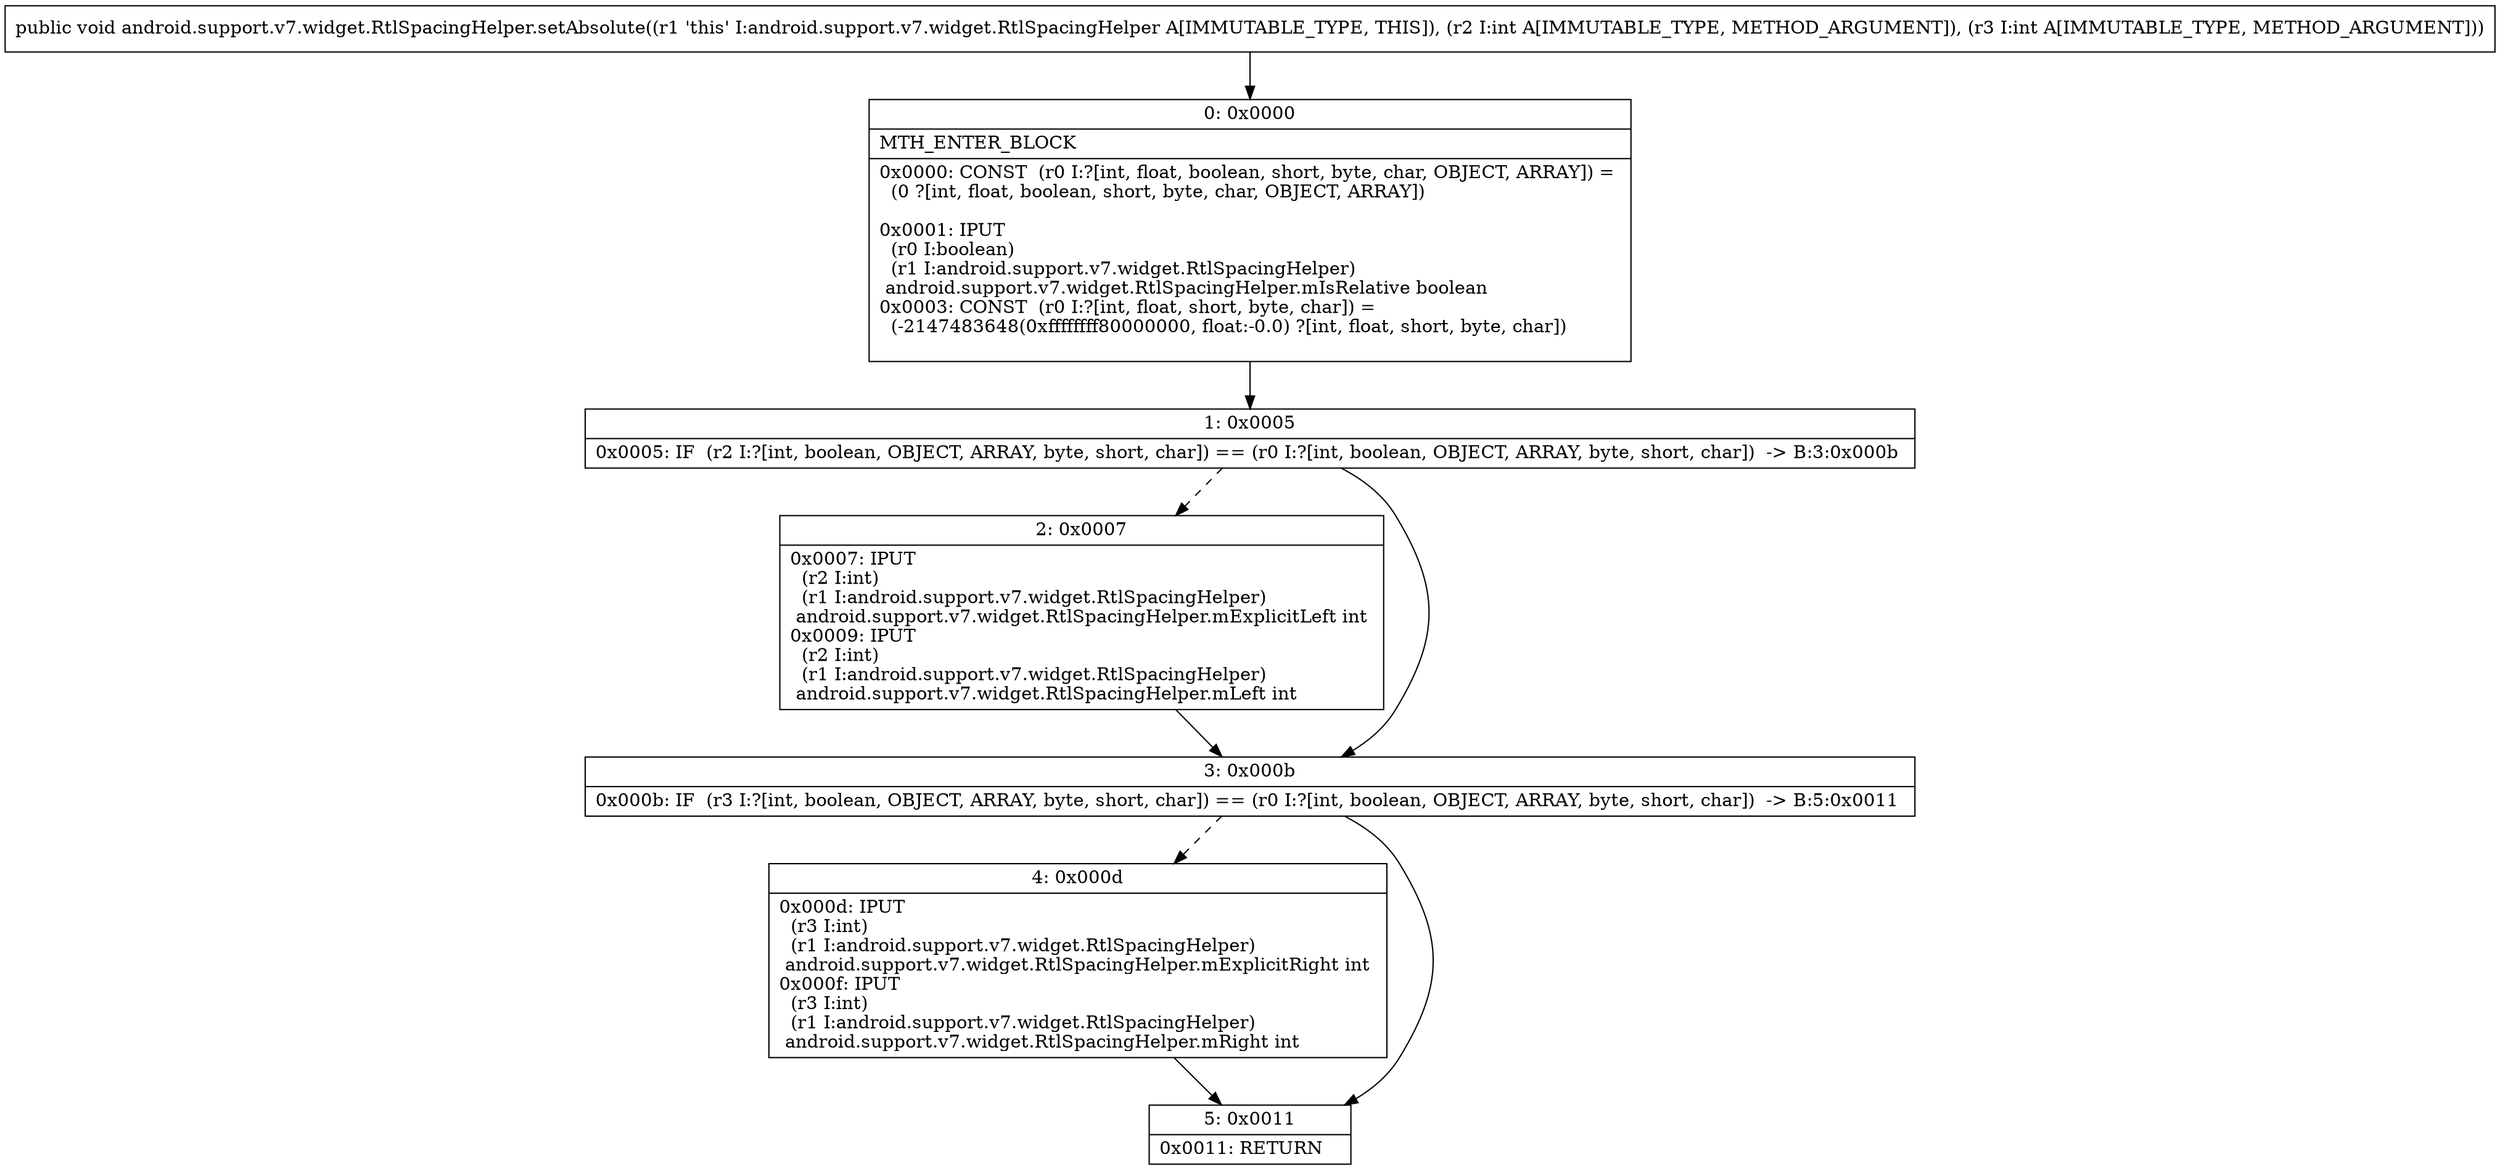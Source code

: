 digraph "CFG forandroid.support.v7.widget.RtlSpacingHelper.setAbsolute(II)V" {
Node_0 [shape=record,label="{0\:\ 0x0000|MTH_ENTER_BLOCK\l|0x0000: CONST  (r0 I:?[int, float, boolean, short, byte, char, OBJECT, ARRAY]) = \l  (0 ?[int, float, boolean, short, byte, char, OBJECT, ARRAY])\l \l0x0001: IPUT  \l  (r0 I:boolean)\l  (r1 I:android.support.v7.widget.RtlSpacingHelper)\l android.support.v7.widget.RtlSpacingHelper.mIsRelative boolean \l0x0003: CONST  (r0 I:?[int, float, short, byte, char]) = \l  (\-2147483648(0xffffffff80000000, float:\-0.0) ?[int, float, short, byte, char])\l \l}"];
Node_1 [shape=record,label="{1\:\ 0x0005|0x0005: IF  (r2 I:?[int, boolean, OBJECT, ARRAY, byte, short, char]) == (r0 I:?[int, boolean, OBJECT, ARRAY, byte, short, char])  \-\> B:3:0x000b \l}"];
Node_2 [shape=record,label="{2\:\ 0x0007|0x0007: IPUT  \l  (r2 I:int)\l  (r1 I:android.support.v7.widget.RtlSpacingHelper)\l android.support.v7.widget.RtlSpacingHelper.mExplicitLeft int \l0x0009: IPUT  \l  (r2 I:int)\l  (r1 I:android.support.v7.widget.RtlSpacingHelper)\l android.support.v7.widget.RtlSpacingHelper.mLeft int \l}"];
Node_3 [shape=record,label="{3\:\ 0x000b|0x000b: IF  (r3 I:?[int, boolean, OBJECT, ARRAY, byte, short, char]) == (r0 I:?[int, boolean, OBJECT, ARRAY, byte, short, char])  \-\> B:5:0x0011 \l}"];
Node_4 [shape=record,label="{4\:\ 0x000d|0x000d: IPUT  \l  (r3 I:int)\l  (r1 I:android.support.v7.widget.RtlSpacingHelper)\l android.support.v7.widget.RtlSpacingHelper.mExplicitRight int \l0x000f: IPUT  \l  (r3 I:int)\l  (r1 I:android.support.v7.widget.RtlSpacingHelper)\l android.support.v7.widget.RtlSpacingHelper.mRight int \l}"];
Node_5 [shape=record,label="{5\:\ 0x0011|0x0011: RETURN   \l}"];
MethodNode[shape=record,label="{public void android.support.v7.widget.RtlSpacingHelper.setAbsolute((r1 'this' I:android.support.v7.widget.RtlSpacingHelper A[IMMUTABLE_TYPE, THIS]), (r2 I:int A[IMMUTABLE_TYPE, METHOD_ARGUMENT]), (r3 I:int A[IMMUTABLE_TYPE, METHOD_ARGUMENT])) }"];
MethodNode -> Node_0;
Node_0 -> Node_1;
Node_1 -> Node_2[style=dashed];
Node_1 -> Node_3;
Node_2 -> Node_3;
Node_3 -> Node_4[style=dashed];
Node_3 -> Node_5;
Node_4 -> Node_5;
}

